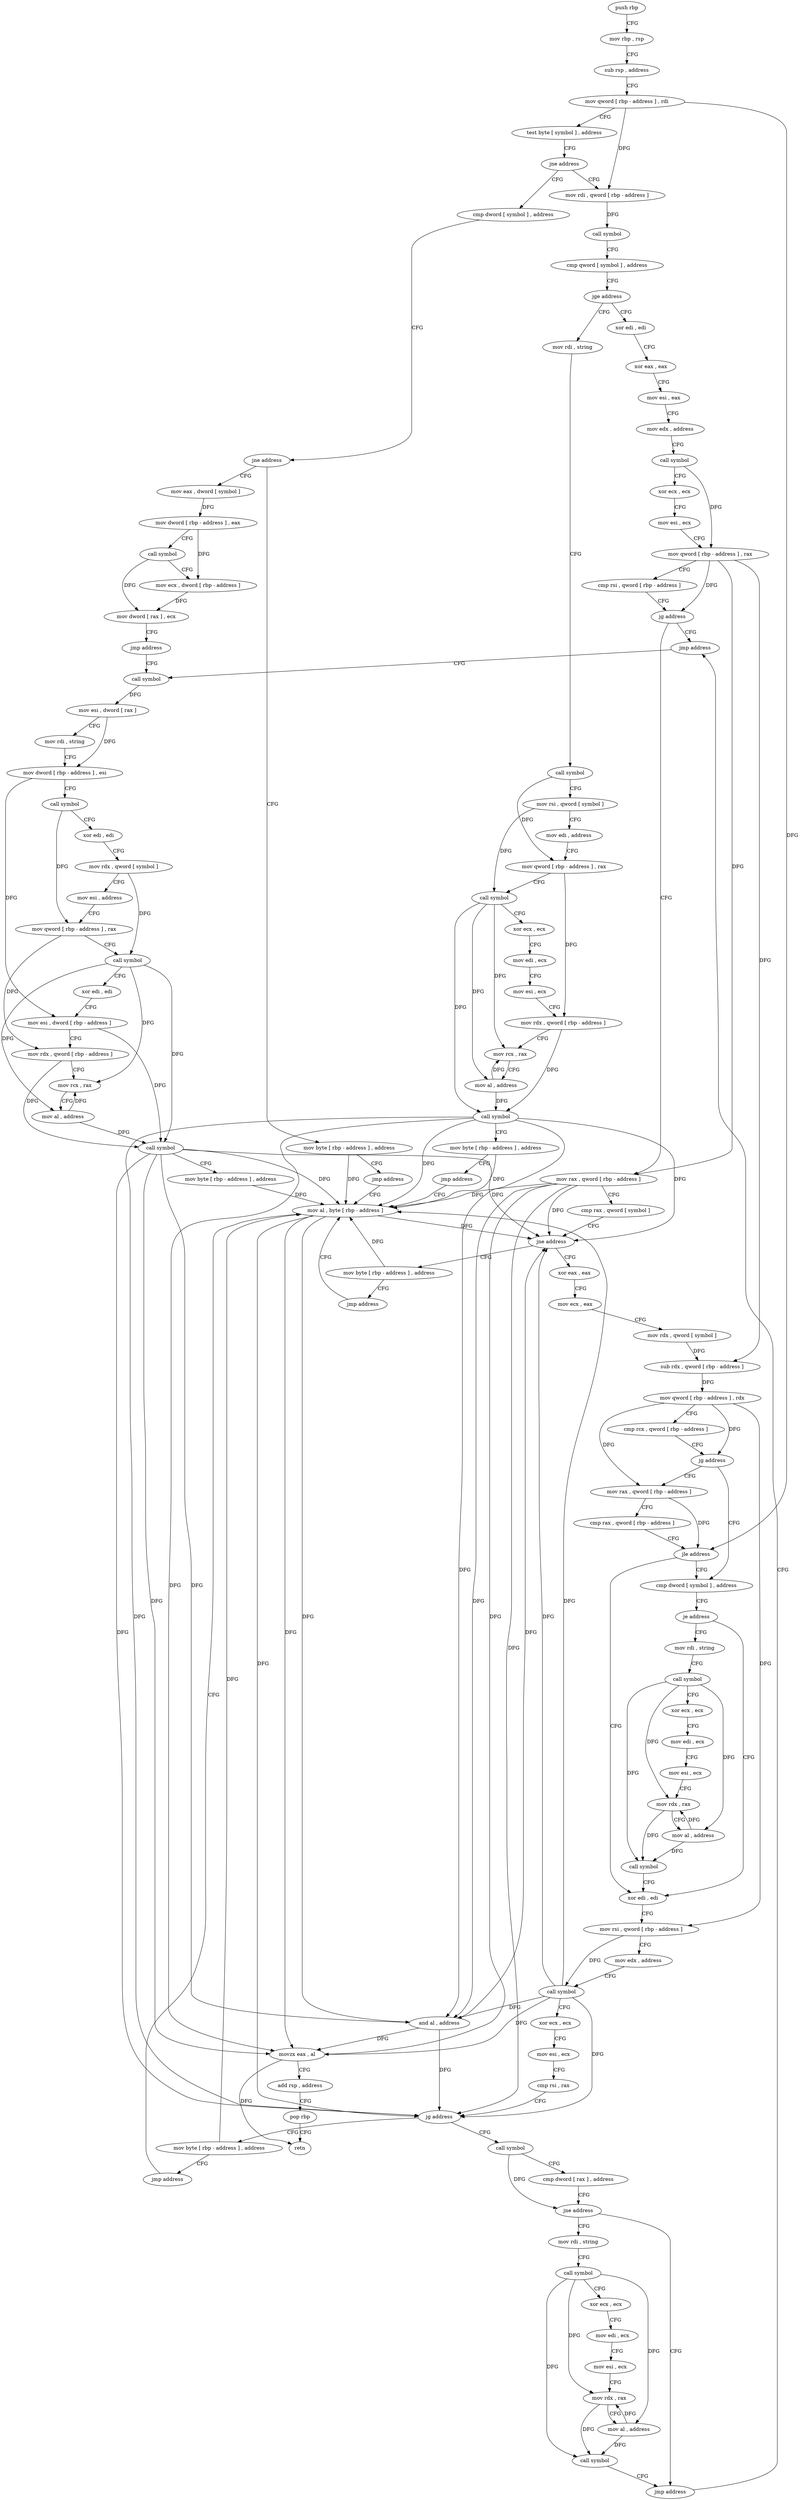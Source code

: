 digraph "func" {
"4249568" [label = "push rbp" ]
"4249569" [label = "mov rbp , rsp" ]
"4249572" [label = "sub rsp , address" ]
"4249576" [label = "mov qword [ rbp - address ] , rdi" ]
"4249580" [label = "test byte [ symbol ] , address" ]
"4249588" [label = "jne address" ]
"4249642" [label = "mov rdi , qword [ rbp - address ]" ]
"4249594" [label = "cmp dword [ symbol ] , address" ]
"4249646" [label = "call symbol" ]
"4249651" [label = "cmp qword [ symbol ] , address" ]
"4249660" [label = "jge address" ]
"4249732" [label = "xor edi , edi" ]
"4249666" [label = "mov rdi , string" ]
"4249602" [label = "jne address" ]
"4249617" [label = "mov eax , dword [ symbol ]" ]
"4249608" [label = "mov byte [ rbp - address ] , address" ]
"4249734" [label = "xor eax , eax" ]
"4249736" [label = "mov esi , eax" ]
"4249738" [label = "mov edx , address" ]
"4249743" [label = "call symbol" ]
"4249748" [label = "xor ecx , ecx" ]
"4249750" [label = "mov esi , ecx" ]
"4249752" [label = "mov qword [ rbp - address ] , rax" ]
"4249756" [label = "cmp rsi , qword [ rbp - address ]" ]
"4249760" [label = "jg address" ]
"4249970" [label = "jmp address" ]
"4249766" [label = "mov rax , qword [ rbp - address ]" ]
"4249676" [label = "call symbol" ]
"4249681" [label = "mov rsi , qword [ symbol ]" ]
"4249689" [label = "mov edi , address" ]
"4249694" [label = "mov qword [ rbp - address ] , rax" ]
"4249698" [label = "call symbol" ]
"4249703" [label = "xor ecx , ecx" ]
"4249705" [label = "mov edi , ecx" ]
"4249707" [label = "mov esi , ecx" ]
"4249709" [label = "mov rdx , qword [ rbp - address ]" ]
"4249713" [label = "mov rcx , rax" ]
"4249716" [label = "mov al , address" ]
"4249718" [label = "call symbol" ]
"4249723" [label = "mov byte [ rbp - address ] , address" ]
"4249727" [label = "jmp address" ]
"4250047" [label = "mov al , byte [ rbp - address ]" ]
"4249624" [label = "mov dword [ rbp - address ] , eax" ]
"4249627" [label = "call symbol" ]
"4249632" [label = "mov ecx , dword [ rbp - address ]" ]
"4249635" [label = "mov dword [ rax ] , ecx" ]
"4249637" [label = "jmp address" ]
"4249975" [label = "call symbol" ]
"4249612" [label = "jmp address" ]
"4249770" [label = "cmp rax , qword [ symbol ]" ]
"4249778" [label = "jne address" ]
"4249793" [label = "xor eax , eax" ]
"4249784" [label = "mov byte [ rbp - address ] , address" ]
"4250050" [label = "and al , address" ]
"4250052" [label = "movzx eax , al" ]
"4250055" [label = "add rsp , address" ]
"4250059" [label = "pop rbp" ]
"4250060" [label = "retn" ]
"4249980" [label = "mov esi , dword [ rax ]" ]
"4249982" [label = "mov rdi , string" ]
"4249992" [label = "mov dword [ rbp - address ] , esi" ]
"4249995" [label = "call symbol" ]
"4250000" [label = "xor edi , edi" ]
"4250002" [label = "mov rdx , qword [ symbol ]" ]
"4250010" [label = "mov esi , address" ]
"4250015" [label = "mov qword [ rbp - address ] , rax" ]
"4250019" [label = "call symbol" ]
"4250024" [label = "xor edi , edi" ]
"4250026" [label = "mov esi , dword [ rbp - address ]" ]
"4250029" [label = "mov rdx , qword [ rbp - address ]" ]
"4250033" [label = "mov rcx , rax" ]
"4250036" [label = "mov al , address" ]
"4250038" [label = "call symbol" ]
"4250043" [label = "mov byte [ rbp - address ] , address" ]
"4249795" [label = "mov ecx , eax" ]
"4249797" [label = "mov rdx , qword [ symbol ]" ]
"4249805" [label = "sub rdx , qword [ rbp - address ]" ]
"4249809" [label = "mov qword [ rbp - address ] , rdx" ]
"4249813" [label = "cmp rcx , qword [ rbp - address ]" ]
"4249817" [label = "jg address" ]
"4249837" [label = "cmp dword [ symbol ] , address" ]
"4249823" [label = "mov rax , qword [ rbp - address ]" ]
"4249788" [label = "jmp address" ]
"4249845" [label = "je address" ]
"4249882" [label = "xor edi , edi" ]
"4249851" [label = "mov rdi , string" ]
"4249827" [label = "cmp rax , qword [ rbp - address ]" ]
"4249831" [label = "jle address" ]
"4249884" [label = "mov rsi , qword [ rbp - address ]" ]
"4249888" [label = "mov edx , address" ]
"4249893" [label = "call symbol" ]
"4249898" [label = "xor ecx , ecx" ]
"4249900" [label = "mov esi , ecx" ]
"4249902" [label = "cmp rsi , rax" ]
"4249905" [label = "jg address" ]
"4249920" [label = "call symbol" ]
"4249911" [label = "mov byte [ rbp - address ] , address" ]
"4249861" [label = "call symbol" ]
"4249866" [label = "xor ecx , ecx" ]
"4249868" [label = "mov edi , ecx" ]
"4249870" [label = "mov esi , ecx" ]
"4249872" [label = "mov rdx , rax" ]
"4249875" [label = "mov al , address" ]
"4249877" [label = "call symbol" ]
"4249925" [label = "cmp dword [ rax ] , address" ]
"4249928" [label = "jne address" ]
"4249965" [label = "jmp address" ]
"4249934" [label = "mov rdi , string" ]
"4249915" [label = "jmp address" ]
"4249944" [label = "call symbol" ]
"4249949" [label = "xor ecx , ecx" ]
"4249951" [label = "mov edi , ecx" ]
"4249953" [label = "mov esi , ecx" ]
"4249955" [label = "mov rdx , rax" ]
"4249958" [label = "mov al , address" ]
"4249960" [label = "call symbol" ]
"4249568" -> "4249569" [ label = "CFG" ]
"4249569" -> "4249572" [ label = "CFG" ]
"4249572" -> "4249576" [ label = "CFG" ]
"4249576" -> "4249580" [ label = "CFG" ]
"4249576" -> "4249642" [ label = "DFG" ]
"4249576" -> "4249831" [ label = "DFG" ]
"4249580" -> "4249588" [ label = "CFG" ]
"4249588" -> "4249642" [ label = "CFG" ]
"4249588" -> "4249594" [ label = "CFG" ]
"4249642" -> "4249646" [ label = "DFG" ]
"4249594" -> "4249602" [ label = "CFG" ]
"4249646" -> "4249651" [ label = "CFG" ]
"4249651" -> "4249660" [ label = "CFG" ]
"4249660" -> "4249732" [ label = "CFG" ]
"4249660" -> "4249666" [ label = "CFG" ]
"4249732" -> "4249734" [ label = "CFG" ]
"4249666" -> "4249676" [ label = "CFG" ]
"4249602" -> "4249617" [ label = "CFG" ]
"4249602" -> "4249608" [ label = "CFG" ]
"4249617" -> "4249624" [ label = "DFG" ]
"4249608" -> "4249612" [ label = "CFG" ]
"4249608" -> "4250047" [ label = "DFG" ]
"4249734" -> "4249736" [ label = "CFG" ]
"4249736" -> "4249738" [ label = "CFG" ]
"4249738" -> "4249743" [ label = "CFG" ]
"4249743" -> "4249748" [ label = "CFG" ]
"4249743" -> "4249752" [ label = "DFG" ]
"4249748" -> "4249750" [ label = "CFG" ]
"4249750" -> "4249752" [ label = "CFG" ]
"4249752" -> "4249756" [ label = "CFG" ]
"4249752" -> "4249760" [ label = "DFG" ]
"4249752" -> "4249766" [ label = "DFG" ]
"4249752" -> "4249805" [ label = "DFG" ]
"4249756" -> "4249760" [ label = "CFG" ]
"4249760" -> "4249970" [ label = "CFG" ]
"4249760" -> "4249766" [ label = "CFG" ]
"4249970" -> "4249975" [ label = "CFG" ]
"4249766" -> "4249770" [ label = "CFG" ]
"4249766" -> "4249778" [ label = "DFG" ]
"4249766" -> "4250047" [ label = "DFG" ]
"4249766" -> "4250050" [ label = "DFG" ]
"4249766" -> "4250052" [ label = "DFG" ]
"4249766" -> "4249905" [ label = "DFG" ]
"4249676" -> "4249681" [ label = "CFG" ]
"4249676" -> "4249694" [ label = "DFG" ]
"4249681" -> "4249689" [ label = "CFG" ]
"4249681" -> "4249698" [ label = "DFG" ]
"4249689" -> "4249694" [ label = "CFG" ]
"4249694" -> "4249698" [ label = "CFG" ]
"4249694" -> "4249709" [ label = "DFG" ]
"4249698" -> "4249703" [ label = "CFG" ]
"4249698" -> "4249713" [ label = "DFG" ]
"4249698" -> "4249716" [ label = "DFG" ]
"4249698" -> "4249718" [ label = "DFG" ]
"4249703" -> "4249705" [ label = "CFG" ]
"4249705" -> "4249707" [ label = "CFG" ]
"4249707" -> "4249709" [ label = "CFG" ]
"4249709" -> "4249713" [ label = "CFG" ]
"4249709" -> "4249718" [ label = "DFG" ]
"4249713" -> "4249716" [ label = "CFG" ]
"4249716" -> "4249718" [ label = "DFG" ]
"4249716" -> "4249713" [ label = "DFG" ]
"4249718" -> "4249723" [ label = "CFG" ]
"4249718" -> "4249778" [ label = "DFG" ]
"4249718" -> "4250047" [ label = "DFG" ]
"4249718" -> "4250050" [ label = "DFG" ]
"4249718" -> "4250052" [ label = "DFG" ]
"4249718" -> "4249905" [ label = "DFG" ]
"4249723" -> "4249727" [ label = "CFG" ]
"4249723" -> "4250047" [ label = "DFG" ]
"4249727" -> "4250047" [ label = "CFG" ]
"4250047" -> "4250050" [ label = "DFG" ]
"4250047" -> "4249778" [ label = "DFG" ]
"4250047" -> "4250052" [ label = "DFG" ]
"4250047" -> "4249905" [ label = "DFG" ]
"4249624" -> "4249627" [ label = "CFG" ]
"4249624" -> "4249632" [ label = "DFG" ]
"4249627" -> "4249632" [ label = "CFG" ]
"4249627" -> "4249635" [ label = "DFG" ]
"4249632" -> "4249635" [ label = "DFG" ]
"4249635" -> "4249637" [ label = "CFG" ]
"4249637" -> "4249975" [ label = "CFG" ]
"4249975" -> "4249980" [ label = "DFG" ]
"4249612" -> "4250047" [ label = "CFG" ]
"4249770" -> "4249778" [ label = "CFG" ]
"4249778" -> "4249793" [ label = "CFG" ]
"4249778" -> "4249784" [ label = "CFG" ]
"4249793" -> "4249795" [ label = "CFG" ]
"4249784" -> "4249788" [ label = "CFG" ]
"4249784" -> "4250047" [ label = "DFG" ]
"4250050" -> "4250052" [ label = "DFG" ]
"4250050" -> "4249778" [ label = "DFG" ]
"4250050" -> "4249905" [ label = "DFG" ]
"4250052" -> "4250055" [ label = "CFG" ]
"4250052" -> "4250060" [ label = "DFG" ]
"4250055" -> "4250059" [ label = "CFG" ]
"4250059" -> "4250060" [ label = "CFG" ]
"4249980" -> "4249982" [ label = "CFG" ]
"4249980" -> "4249992" [ label = "DFG" ]
"4249982" -> "4249992" [ label = "CFG" ]
"4249992" -> "4249995" [ label = "CFG" ]
"4249992" -> "4250026" [ label = "DFG" ]
"4249995" -> "4250000" [ label = "CFG" ]
"4249995" -> "4250015" [ label = "DFG" ]
"4250000" -> "4250002" [ label = "CFG" ]
"4250002" -> "4250010" [ label = "CFG" ]
"4250002" -> "4250019" [ label = "DFG" ]
"4250010" -> "4250015" [ label = "CFG" ]
"4250015" -> "4250019" [ label = "CFG" ]
"4250015" -> "4250029" [ label = "DFG" ]
"4250019" -> "4250024" [ label = "CFG" ]
"4250019" -> "4250033" [ label = "DFG" ]
"4250019" -> "4250036" [ label = "DFG" ]
"4250019" -> "4250038" [ label = "DFG" ]
"4250024" -> "4250026" [ label = "CFG" ]
"4250026" -> "4250029" [ label = "CFG" ]
"4250026" -> "4250038" [ label = "DFG" ]
"4250029" -> "4250033" [ label = "CFG" ]
"4250029" -> "4250038" [ label = "DFG" ]
"4250033" -> "4250036" [ label = "CFG" ]
"4250036" -> "4250038" [ label = "DFG" ]
"4250036" -> "4250033" [ label = "DFG" ]
"4250038" -> "4250043" [ label = "CFG" ]
"4250038" -> "4249778" [ label = "DFG" ]
"4250038" -> "4250050" [ label = "DFG" ]
"4250038" -> "4250052" [ label = "DFG" ]
"4250038" -> "4250047" [ label = "DFG" ]
"4250038" -> "4249905" [ label = "DFG" ]
"4250043" -> "4250047" [ label = "DFG" ]
"4249795" -> "4249797" [ label = "CFG" ]
"4249797" -> "4249805" [ label = "DFG" ]
"4249805" -> "4249809" [ label = "DFG" ]
"4249809" -> "4249813" [ label = "CFG" ]
"4249809" -> "4249817" [ label = "DFG" ]
"4249809" -> "4249823" [ label = "DFG" ]
"4249809" -> "4249884" [ label = "DFG" ]
"4249813" -> "4249817" [ label = "CFG" ]
"4249817" -> "4249837" [ label = "CFG" ]
"4249817" -> "4249823" [ label = "CFG" ]
"4249837" -> "4249845" [ label = "CFG" ]
"4249823" -> "4249827" [ label = "CFG" ]
"4249823" -> "4249831" [ label = "DFG" ]
"4249788" -> "4250047" [ label = "CFG" ]
"4249845" -> "4249882" [ label = "CFG" ]
"4249845" -> "4249851" [ label = "CFG" ]
"4249882" -> "4249884" [ label = "CFG" ]
"4249851" -> "4249861" [ label = "CFG" ]
"4249827" -> "4249831" [ label = "CFG" ]
"4249831" -> "4249882" [ label = "CFG" ]
"4249831" -> "4249837" [ label = "CFG" ]
"4249884" -> "4249888" [ label = "CFG" ]
"4249884" -> "4249893" [ label = "DFG" ]
"4249888" -> "4249893" [ label = "CFG" ]
"4249893" -> "4249898" [ label = "CFG" ]
"4249893" -> "4249778" [ label = "DFG" ]
"4249893" -> "4250050" [ label = "DFG" ]
"4249893" -> "4250052" [ label = "DFG" ]
"4249893" -> "4250047" [ label = "DFG" ]
"4249893" -> "4249905" [ label = "DFG" ]
"4249898" -> "4249900" [ label = "CFG" ]
"4249900" -> "4249902" [ label = "CFG" ]
"4249902" -> "4249905" [ label = "CFG" ]
"4249905" -> "4249920" [ label = "CFG" ]
"4249905" -> "4249911" [ label = "CFG" ]
"4249920" -> "4249925" [ label = "CFG" ]
"4249920" -> "4249928" [ label = "DFG" ]
"4249911" -> "4249915" [ label = "CFG" ]
"4249911" -> "4250047" [ label = "DFG" ]
"4249861" -> "4249866" [ label = "CFG" ]
"4249861" -> "4249872" [ label = "DFG" ]
"4249861" -> "4249875" [ label = "DFG" ]
"4249861" -> "4249877" [ label = "DFG" ]
"4249866" -> "4249868" [ label = "CFG" ]
"4249868" -> "4249870" [ label = "CFG" ]
"4249870" -> "4249872" [ label = "CFG" ]
"4249872" -> "4249875" [ label = "CFG" ]
"4249872" -> "4249877" [ label = "DFG" ]
"4249875" -> "4249877" [ label = "DFG" ]
"4249875" -> "4249872" [ label = "DFG" ]
"4249877" -> "4249882" [ label = "CFG" ]
"4249925" -> "4249928" [ label = "CFG" ]
"4249928" -> "4249965" [ label = "CFG" ]
"4249928" -> "4249934" [ label = "CFG" ]
"4249965" -> "4249970" [ label = "CFG" ]
"4249934" -> "4249944" [ label = "CFG" ]
"4249915" -> "4250047" [ label = "CFG" ]
"4249944" -> "4249949" [ label = "CFG" ]
"4249944" -> "4249955" [ label = "DFG" ]
"4249944" -> "4249958" [ label = "DFG" ]
"4249944" -> "4249960" [ label = "DFG" ]
"4249949" -> "4249951" [ label = "CFG" ]
"4249951" -> "4249953" [ label = "CFG" ]
"4249953" -> "4249955" [ label = "CFG" ]
"4249955" -> "4249958" [ label = "CFG" ]
"4249955" -> "4249960" [ label = "DFG" ]
"4249958" -> "4249960" [ label = "DFG" ]
"4249958" -> "4249955" [ label = "DFG" ]
"4249960" -> "4249965" [ label = "CFG" ]
}
